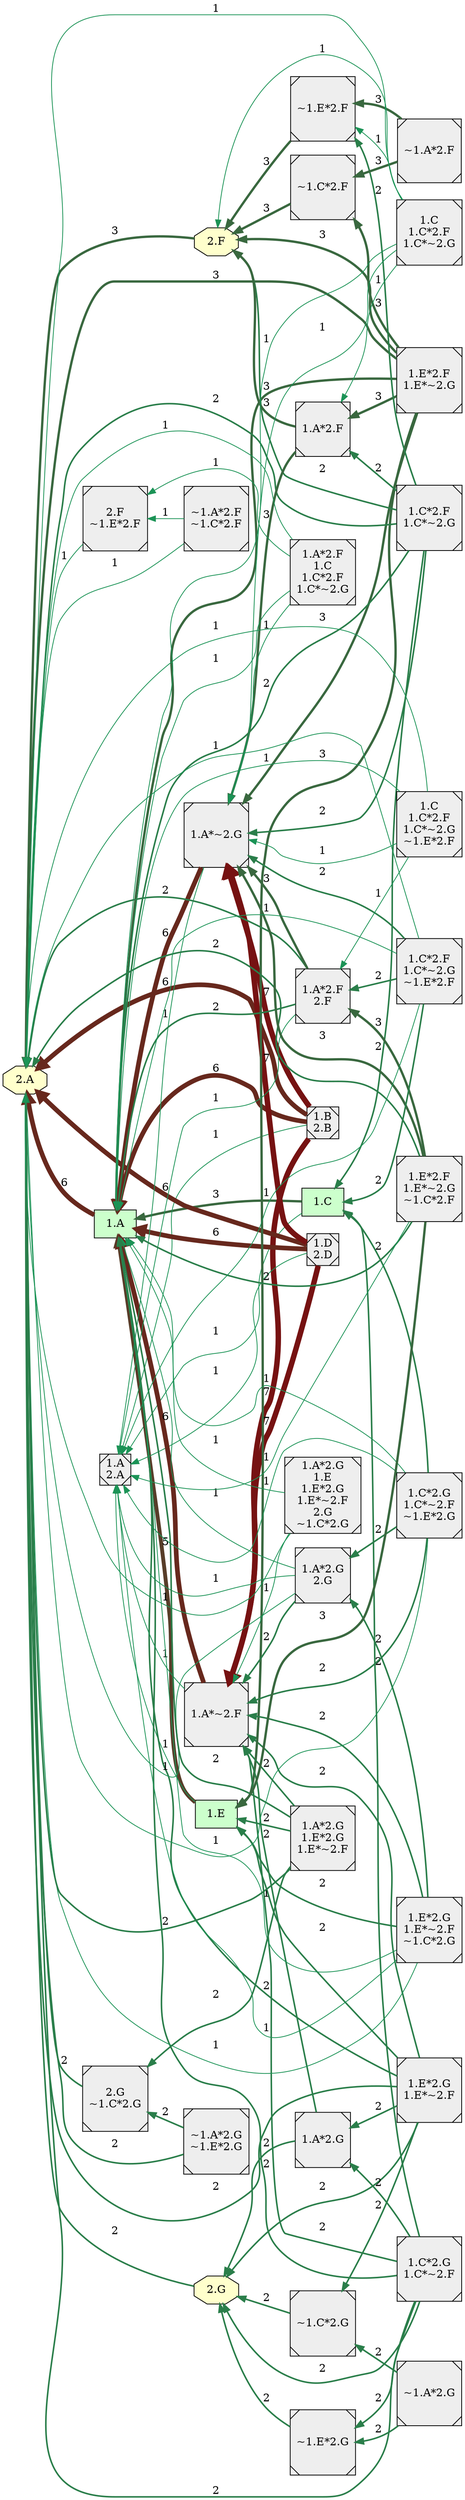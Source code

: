 digraph {

rankdir = RL

  node [shape=box style="filled" fillcolor="#CCFFCC"]
  "1.C"
  "1.A"
  "1.E"
  "1.A"
  "1.A"
  "1.A"
  "1.A"
  "1.E"
  "1.E"
  "1.C"
  "1.C"
  "1.A"
  "1.A"
  "1.A"
  "1.A"
  "1.A"
  "1.A"
  node [shape=octagon style="filled" fillcolor="#FFFFCC"]
  "2.F"
  "2.A"
  "2.G"
  "2.A"
  "2.G"
  "2.G"
  "2.F"
  "2.F"
  "2.G"
  "2.F"
  "2.A"
  "2.A"
  "2.A"
  "2.A"
  "2.G"
  "2.A"
  "2.F"
  "2.A"
  "2.G"
  "2.A"
  "2.F"
  node [shape=Msquare style="filled" fillcolor="#EEEEEE"]
  "1.B\n2.B"
  "1.D\n2.D"
  "1.D\n2.D"
  "1.E*2.G\n1.E*~2.F"
  "1.E*2.F\n1.E*~2.G"
  "1.B\n2.B"
  "1.C*2.F\n1.C*~2.G"
  "1.C*2.G\n1.C*~2.F"
  "~1.E*2.G"
  "~1.C*2.G"
  "~1.E*2.F"
  "~1.C*2.F"
  "1.A*2.G"
  "1.A*2.G"
  "1.A*~2.F"
  "~1.A*2.G"
  "~1.C*2.G"
  "~1.A*2.G"
  "~1.E*2.G"
  "1.A*2.F"
  "1.A*2.F"
  "1.A*~2.G"
  "~1.A*2.F"
  "~1.C*2.F"
  "~1.A*2.F"
  "~1.E*2.F"
  "1.A*~2.G"
  "1.A*~2.F"
  "1.B\n2.B"
  "1.A*~2.G"
  "1.B\n2.B"
  "1.A*~2.F"
  "1.D\n2.D"
  "1.A*~2.G"
  "1.D\n2.D"
  "1.A*~2.F"
  "1.E*2.G\n1.E*~2.F"
  "~1.C*2.G"
  "1.E*2.G\n1.E*~2.F"
  "1.E*2.G\n1.E*~2.F"
  "1.A*2.G"
  "1.E*2.F\n1.E*~2.G"
  "~1.C*2.F"
  "1.E*2.F\n1.E*~2.G"
  "1.E*2.F\n1.E*~2.G"
  "1.A*2.F"
  "1.C*2.G\n1.C*~2.F"
  "1.C*2.G\n1.C*~2.F"
  "1.A*2.G"
  "1.C*2.G\n1.C*~2.F"
  "~1.E*2.G"
  "1.C*2.F\n1.C*~2.G"
  "1.C*2.F\n1.C*~2.G"
  "1.A*2.F"
  "1.C*2.F\n1.C*~2.G"
  "~1.E*2.F"
  "1.B\n2.B"
  "1.B\n2.B"
  "1.D\n2.D"
  "1.D\n2.D"
  "1.E*2.G\n1.E*~2.F"
  "1.E*2.G\n1.E*~2.F"
  "1.E*2.G\n1.E*~2.F"
  "1.E*2.G\n1.E*~2.F"
  "1.A*~2.F"
  "1.E*2.F\n1.E*~2.G"
  "1.E*2.F\n1.E*~2.G"
  "1.E*2.F\n1.E*~2.G"
  "1.E*2.F\n1.E*~2.G"
  "1.A*~2.G"
  "1.C*2.G\n1.C*~2.F"
  "1.C*2.G\n1.C*~2.F"
  "1.C*2.G\n1.C*~2.F"
  "1.C*2.G\n1.C*~2.F"
  "1.A*~2.F"
  "1.C*2.F\n1.C*~2.G"
  "1.C*2.F\n1.C*~2.G"
  "1.C*2.F\n1.C*~2.G"
  "1.C*2.F\n1.C*~2.G"
  "1.A*~2.G"
  node [shape=box style="filled" fillcolor="#CCFFCC"]
  "1.C"
  "1.A"
  "1.E"
  "1.A"
  "1.A"
  "1.A"
  "1.A"
  "1.E"
  "1.E"
  "1.C"
  "1.C"
  "1.A"
  "1.A"
  "1.A"
  "1.A"
  "1.A"
  "1.A"
  "1.A"
  node [shape=octagon style="filled" fillcolor="#FFFFCC"]
  "2.F"
  "2.A"
  "2.F"
  "2.F"
  "2.F"
  "2.A"
  "2.A"
  "2.A"
  "2.A"
  "2.A"
  "2.A"
  "2.F"
  "2.A"
  "2.A"
  "2.F"
  node [shape=Msquare style="filled" fillcolor="#EEEEEE"]
  "1.A*2.G\n2.G"
  "1.B\n2.B"
  "1.A*2.G\n2.G"
  "1.D\n2.D"
  "1.D\n2.D"
  "1.E*2.G\n1.E*~2.F\n~1.C*2.G"
  "1.E*2.F\n1.E*~2.G"
  "1.B\n2.B"
  "1.C*2.G\n1.C*~2.F\n~1.E*2.G"
  "1.C*2.F\n1.C*~2.G"
  "1.C*2.G\n1.C*~2.F\n~1.E*2.G"
  "~1.E*2.F"
  "~1.C*2.F"
  "1.A*2.F"
  "1.A*2.F"
  "1.A*~2.G"
  "~1.A*2.F"
  "~1.C*2.F"
  "~1.A*2.F"
  "~1.E*2.F"
  "1.A*~2.G"
  "1.A*~2.F"
  "1.A*2.G\n2.G"
  "1.A*~2.F"
  "1.E*2.G\n1.E*~2.F\n~1.C*2.G"
  "1.E*2.G\n1.E*~2.F\n~1.C*2.G"
  "1.A*2.G\n2.G"
  "1.B\n2.B"
  "1.A*~2.G"
  "1.B\n2.B"
  "1.A*~2.F"
  "1.D\n2.D"
  "1.A*~2.G"
  "1.D\n2.D"
  "1.A*~2.F"
  "1.E*2.F\n1.E*~2.G"
  "~1.C*2.F"
  "1.E*2.F\n1.E*~2.G"
  "1.E*2.F\n1.E*~2.G"
  "1.A*2.F"
  "1.C*2.G\n1.C*~2.F\n~1.E*2.G"
  "1.C*2.G\n1.C*~2.F\n~1.E*2.G"
  "1.A*2.G\n2.G"
  "1.C*2.F\n1.C*~2.G"
  "1.C*2.F\n1.C*~2.G"
  "1.A*2.F"
  "1.C*2.F\n1.C*~2.G"
  "~1.E*2.F"
  "1.A*2.G\n2.G"
  "1.A*2.G\n2.G"
  "1.E*2.G\n1.E*~2.F\n~1.C*2.G"
  "1.E*2.G\n1.E*~2.F\n~1.C*2.G"
  "1.E*2.G\n1.E*~2.F\n~1.C*2.G"
  "1.A*~2.F"
  "1.B\n2.B"
  "1.B\n2.B"
  "1.D\n2.D"
  "1.D\n2.D"
  "1.E*2.F\n1.E*~2.G"
  "1.E*2.F\n1.E*~2.G"
  "1.E*2.F\n1.E*~2.G"
  "1.E*2.F\n1.E*~2.G"
  "1.A*~2.G"
  "1.C*2.G\n1.C*~2.F\n~1.E*2.G"
  "1.C*2.G\n1.C*~2.F\n~1.E*2.G"
  "1.C*2.G\n1.C*~2.F\n~1.E*2.G"
  "1.A*~2.F"
  "1.C*2.F\n1.C*~2.G"
  "1.C*2.F\n1.C*~2.G"
  "1.C*2.F\n1.C*~2.G"
  "1.C*2.F\n1.C*~2.G"
  "1.A*~2.G"
  node [shape=box style="filled" fillcolor="#CCFFCC"]
  "1.E"
  "1.A"
  "1.A"
  "1.A"
  "1.A"
  "1.E"
  "1.E"
  "1.A"
  "1.A"
  "1.A"
  "1.A"
  "1.A"
  node [shape=octagon style="filled" fillcolor="#FFFFCC"]
  "2.F"
  "2.A"
  "2.F"
  "2.F"
  "2.F"
  "2.A"
  "2.A"
  "2.A"
  "2.A"
  "2.A"
  "2.A"
  "2.A"
  "2.F"
  "2.A"
  "2.F"
  node [shape=Msquare style="filled" fillcolor="#EEEEEE"]
  "1.B\n2.B"
  "2.G\n~1.C*2.G"
  "1.D\n2.D"
  "1.D\n2.D"
  "1.A*2.G\n1.E*2.G\n1.E*~2.F"
  "1.E*2.F\n1.E*~2.G"
  "1.B\n2.B"
  "1.C\n1.C*2.F\n1.C*~2.G"
  "~1.A*2.G\n~1.E*2.G"
  "~1.E*2.F"
  "~1.C*2.F"
  "1.A*2.F"
  "1.A*2.F"
  "1.A*~2.G"
  "~1.A*2.F"
  "~1.C*2.F"
  "~1.A*2.F"
  "~1.E*2.F"
  "1.A*~2.G"
  "1.A*~2.F"
  "1.A*2.G\n1.E*2.G\n1.E*~2.F"
  "1.A*2.G\n1.E*2.G\n1.E*~2.F"
  "1.A*~2.F"
  "2.G\n~1.C*2.G"
  "1.A*2.G\n1.E*2.G\n1.E*~2.F"
  "2.G\n~1.C*2.G"
  "1.B\n2.B"
  "1.A*~2.G"
  "1.B\n2.B"
  "1.A*~2.F"
  "~1.A*2.G\n~1.E*2.G"
  "2.G\n~1.C*2.G"
  "1.D\n2.D"
  "1.A*~2.G"
  "1.D\n2.D"
  "1.A*~2.F"
  "1.E*2.F\n1.E*~2.G"
  "~1.C*2.F"
  "1.E*2.F\n1.E*~2.G"
  "1.E*2.F\n1.E*~2.G"
  "1.A*2.F"
  "1.C\n1.C*2.F\n1.C*~2.G"
  "1.A*2.F"
  "1.C\n1.C*2.F\n1.C*~2.G"
  "~1.E*2.F"
  "1.A*2.G\n1.E*2.G\n1.E*~2.F"
  "1.A*2.G\n1.E*2.G\n1.E*~2.F"
  "1.B\n2.B"
  "1.B\n2.B"
  "~1.A*2.G\n~1.E*2.G"
  "1.D\n2.D"
  "1.D\n2.D"
  "1.E*2.F\n1.E*~2.G"
  "1.E*2.F\n1.E*~2.G"
  "1.E*2.F\n1.E*~2.G"
  "1.E*2.F\n1.E*~2.G"
  "1.A*~2.G"
  "1.C\n1.C*2.F\n1.C*~2.G"
  "1.C\n1.C*2.F\n1.C*~2.G"
  "1.C\n1.C*2.F\n1.C*~2.G"
  "1.C\n1.C*2.F\n1.C*~2.G"
  "1.A*~2.G"
  node [shape=box style="filled" fillcolor="#CCFFCC"]
  "1.A"
  "1.A"
  "1.A"
  "1.A"
  "1.A"
  "1.A"
  "1.A"
  node [shape=octagon style="filled" fillcolor="#FFFFCC"]
  "2.A"
  "2.A"
  "2.A"
  "2.A"
  "2.A"
  "2.A"
  "2.A"
  node [shape=Msquare style="filled" fillcolor="#EEEEEE"]
  "1.B\n2.B"
  "2.F\n~1.E*2.F"
  "1.D\n2.D"
  "1.D\n2.D"
  "1.A*2.G\n1.E\n1.E*2.G\n1.E*~2.F\n2.G\n~1.C*2.G"
  "1.B\n2.B"
  "1.A*2.F\n1.C\n1.C*2.F\n1.C*~2.G"
  "~1.A*2.F\n~1.C*2.F"
  "1.A*~2.G"
  "1.A*~2.F"
  "1.A*2.G\n1.E\n1.E*2.G\n1.E*~2.F\n2.G\n~1.C*2.G"
  "1.A*~2.F"
  "2.F\n~1.E*2.F"
  "~1.A*2.F\n~1.C*2.F"
  "2.F\n~1.E*2.F"
  "1.B\n2.B"
  "1.A*~2.G"
  "1.B\n2.B"
  "1.A*~2.F"
  "1.D\n2.D"
  "1.A*~2.G"
  "1.D\n2.D"
  "1.A*~2.F"
  "1.A*2.F\n1.C\n1.C*2.F\n1.C*~2.G"
  "1.A*~2.G"
  "1.A*2.F\n1.C\n1.C*2.F\n1.C*~2.G"
  "2.F\n~1.E*2.F"
  "1.A*2.G\n1.E\n1.E*2.G\n1.E*~2.F\n2.G\n~1.C*2.G"
  "1.A*2.G\n1.E\n1.E*2.G\n1.E*~2.F\n2.G\n~1.C*2.G"
  "~1.A*2.F\n~1.C*2.F"
  "1.B\n2.B"
  "1.B\n2.B"
  "1.D\n2.D"
  "1.D\n2.D"
  "1.A*2.F\n1.C\n1.C*2.F\n1.C*~2.G"
  "1.A*2.F\n1.C\n1.C*2.F\n1.C*~2.G"
  node [shape=box style="filled" fillcolor="#CCFFCC"]
  "1.C"
  "1.A"
  "1.E"
  "1.A"
  "1.A"
  "1.A"
  "1.A"
  "1.E"
  "1.E"
  "1.C"
  "1.C"
  "1.A"
  "1.A"
  "1.A"
  "1.A"
  "1.A"
  "1.A"
  "1.A"
  node [shape=octagon style="filled" fillcolor="#FFFFCC"]
  "2.G"
  "2.A"
  "2.G"
  "2.G"
  "2.G"
  "2.A"
  "2.A"
  "2.A"
  "2.A"
  "2.A"
  "2.A"
  "2.G"
  "2.A"
  "2.G"
  "2.A"
  node [shape=Msquare style="filled" fillcolor="#EEEEEE"]
  "1.A*2.F\n2.F"
  "1.B\n2.B"
  "1.A*2.F\n2.F"
  "1.D\n2.D"
  "1.D\n2.D"
  "1.E*2.G\n1.E*~2.F"
  "1.E*2.F\n1.E*~2.G\n~1.C*2.F"
  "1.B\n2.B"
  "1.C*2.F\n1.C*~2.G\n~1.E*2.F"
  "1.C*2.G\n1.C*~2.F"
  "~1.E*2.G"
  "~1.C*2.G"
  "1.A*2.G"
  "1.A*2.G"
  "1.A*~2.F"
  "~1.A*2.G"
  "~1.C*2.G"
  "~1.A*2.G"
  "~1.E*2.G"
  "1.A*~2.G"
  "1.A*~2.F"
  "1.E*2.F\n1.E*~2.G\n~1.C*2.F"
  "1.A*2.F\n2.F"
  "1.A*~2.G"
  "1.E*2.F\n1.E*~2.G\n~1.C*2.F"
  "1.A*2.F\n2.F"
  "1.B\n2.B"
  "1.A*~2.G"
  "1.B\n2.B"
  "1.A*~2.F"
  "1.D\n2.D"
  "1.A*~2.G"
  "1.D\n2.D"
  "1.A*~2.F"
  "1.E*2.G\n1.E*~2.F"
  "~1.C*2.G"
  "1.E*2.G\n1.E*~2.F"
  "1.E*2.G\n1.E*~2.F"
  "1.A*2.G"
  "1.C*2.G\n1.C*~2.F"
  "1.C*2.G\n1.C*~2.F"
  "1.A*2.G"
  "1.C*2.G\n1.C*~2.F"
  "~1.E*2.G"
  "1.C*2.F\n1.C*~2.G\n~1.E*2.F"
  "1.C*2.F\n1.C*~2.G\n~1.E*2.F"
  "1.A*2.F\n2.F"
  "1.E*2.F\n1.E*~2.G\n~1.C*2.F"
  "1.E*2.F\n1.E*~2.G\n~1.C*2.F"
  "1.A*2.F\n2.F"
  "1.A*2.F\n2.F"
  "1.E*2.F\n1.E*~2.G\n~1.C*2.F"
  "1.A*~2.G"
  "1.B\n2.B"
  "1.B\n2.B"
  "1.D\n2.D"
  "1.D\n2.D"
  "1.E*2.G\n1.E*~2.F"
  "1.E*2.G\n1.E*~2.F"
  "1.E*2.G\n1.E*~2.F"
  "1.E*2.G\n1.E*~2.F"
  "1.A*~2.F"
  "1.C*2.G\n1.C*~2.F"
  "1.C*2.G\n1.C*~2.F"
  "1.C*2.G\n1.C*~2.F"
  "1.C*2.G\n1.C*~2.F"
  "1.A*~2.F"
  "1.C*2.F\n1.C*~2.G\n~1.E*2.F"
  "1.C*2.F\n1.C*~2.G\n~1.E*2.F"
  "1.C*2.F\n1.C*~2.G\n~1.E*2.F"
  "1.A*~2.G"
  node [shape=box style="filled" fillcolor="#CCFFCC"]
  "1.E"
  "1.A"
  "1.A"
  "1.A"
  "1.A"
  "1.E"
  "1.E"
  "1.A"
  "1.A"
  "1.A"
  "1.A"
  "1.A"
  "1.A"
  node [shape=octagon style="filled" fillcolor="#FFFFCC"]
  "2.A"
  "2.A"
  "2.A"
  "2.A"
  "2.A"
  "2.A"
  "2.A"
  "2.A"
  "2.A"
  node [shape=Msquare style="filled" fillcolor="#EEEEEE"]
  "1.B\n2.B"
  "2.G\n~1.C*2.G"
  "1.A*2.F\n2.F"
  "1.D\n2.D"
  "1.D\n2.D"
  "1.A*2.G\n1.E*2.G\n1.E*~2.F"
  "1.E*2.F\n1.E*~2.G\n~1.C*2.F"
  "1.B\n2.B"
  "1.A*2.F\n2.F"
  "1.C\n1.C*2.F\n1.C*~2.G\n~1.E*2.F"
  "~1.A*2.G\n~1.E*2.G"
  "1.A*~2.G"
  "1.A*~2.F"
  "1.A*2.G\n1.E*2.G\n1.E*~2.F"
  "1.A*2.G\n1.E*2.G\n1.E*~2.F"
  "1.A*~2.F"
  "1.E*2.F\n1.E*~2.G\n~1.C*2.F"
  "2.G\n~1.C*2.G"
  "1.A*2.G\n1.E*2.G\n1.E*~2.F"
  "2.G\n~1.C*2.G"
  "1.B\n2.B"
  "1.A*~2.G"
  "1.B\n2.B"
  "1.A*~2.F"
  "~1.A*2.G\n~1.E*2.G"
  "2.G\n~1.C*2.G"
  "1.A*2.F\n2.F"
  "1.A*~2.G"
  "1.E*2.F\n1.E*~2.G\n~1.C*2.F"
  "1.A*2.F\n2.F"
  "1.C\n1.C*2.F\n1.C*~2.G\n~1.E*2.F"
  "1.A*2.F\n2.F"
  "1.D\n2.D"
  "1.A*~2.G"
  "1.D\n2.D"
  "1.A*~2.F"
  "1.A*2.G\n1.E*2.G\n1.E*~2.F"
  "1.A*2.G\n1.E*2.G\n1.E*~2.F"
  "1.E*2.F\n1.E*~2.G\n~1.C*2.F"
  "1.E*2.F\n1.E*~2.G\n~1.C*2.F"
  "1.C\n1.C*2.F\n1.C*~2.G\n~1.E*2.F"
  "1.C\n1.C*2.F\n1.C*~2.G\n~1.E*2.F"
  "1.B\n2.B"
  "1.B\n2.B"
  "~1.A*2.G\n~1.E*2.G"
  "1.A*2.F\n2.F"
  "1.A*2.F\n2.F"
  "1.E*2.F\n1.E*~2.G\n~1.C*2.F"
  "1.A*~2.G"
  "1.C\n1.C*2.F\n1.C*~2.G\n~1.E*2.F"
  "1.A*~2.G"
  "1.D\n2.D"
  "1.D\n2.D"
  node [shape=box style="filled" fillcolor="#CCFFCC"]
  "1.E"
  "1.E"
  "1.C"
  "1.C"
  "1.C"
  "1.E"
  node [shape=octagon style="filled" fillcolor="#FFFFCC"]
  node [shape=Msquare style="filled" fillcolor="#EEEEEE"]
  "1.D\n2.D"
  "1.E*2.G\n1.E*~2.F\n~1.C*2.G"
  "1.E*2.F\n1.E*~2.G\n~1.C*2.F"
  "1.E*2.F\n1.E*~2.G\n~1.C*2.F"
  "1.E*2.G\n1.E*~2.F\n~1.C*2.G"
  "1.C*2.G\n1.C*~2.F\n~1.E*2.G"
  "1.C*2.F\n1.C*~2.G\n~1.E*2.F"
  "1.B\n2.B"
  "1.A\n2.A"
  "1.A*2.G\n2.G"
  "1.A*2.F\n2.F"
  "1.D\n2.D"
  "1.A*2.G\n2.G"
  "1.A*2.F\n2.F"
  "1.A\n2.A"
  "1.B\n2.B"
  "1.C*2.G\n1.C*~2.F\n~1.E*2.G"
  "1.D\n2.D"
  "1.A*~2.G"
  "1.D\n2.D"
  "1.A*~2.F"
  "1.E*2.G\n1.E*~2.F\n~1.C*2.G"
  "1.E*2.F\n1.E*~2.G\n~1.C*2.F"
  "1.C*2.G\n1.C*~2.F\n~1.E*2.G"
  "1.C*2.F\n1.C*~2.G\n~1.E*2.F"
  "1.B\n2.B"
  "1.A*~2.G"
  "1.B\n2.B"
  "1.A*~2.F"
  "1.A\n2.A"
  "1.A\n2.A"
  "1.A*~2.G"
  "1.A\n2.A"
  "1.A*~2.F"
  "1.A\n2.A"
  "1.A*2.G\n2.G"
  "1.A*~2.F"
  "1.E*2.G\n1.E*~2.F\n~1.C*2.G"
  "1.A*2.G\n2.G"
  "1.C*2.G\n1.C*~2.F\n~1.E*2.G"
  "1.A*2.G\n2.G"
  "1.A*2.F\n2.F"
  "1.A*~2.G"
  "1.E*2.F\n1.E*~2.G\n~1.C*2.F"
  "1.A*2.F\n2.F"
  "1.C*2.F\n1.C*~2.G\n~1.E*2.F"
  "1.A*2.F\n2.F"
  "1.D\n2.D"
  "1.A\n2.A"
  "1.E*2.G\n1.E*~2.F\n~1.C*2.G"
  "1.A\n2.A"
  "1.E*2.F\n1.E*~2.G\n~1.C*2.F"
  "1.A\n2.A"
  "1.C*2.G\n1.C*~2.F\n~1.E*2.G"
  "1.A\n2.A"
  "1.C*2.F\n1.C*~2.G\n~1.E*2.F"
  "1.A\n2.A"
  "1.B\n2.B"
  "1.A\n2.A"
  "1.A*2.G\n2.G"
  "1.A\n2.A"
  "1.E*2.G\n1.E*~2.F\n~1.C*2.G"
  "1.A*~2.F"
  "1.C*2.G\n1.C*~2.F\n~1.E*2.G"
  "1.A*~2.F"
  "1.A*2.F\n2.F"
  "1.A\n2.A"
  "1.E*2.F\n1.E*~2.G\n~1.C*2.F"
  "1.A*~2.G"
  "1.C*2.F\n1.C*~2.G\n~1.E*2.F"
  "1.A*~2.G"
  "1.A" -> "2.A" [style=filled,label=6,penwidth=6,color="#67281d"];
  "1.A*2.F" -> "1.A*~2.G" [style=filled,label=3,penwidth=3,color="#39683f"];
  "1.A*2.F" -> "2.F" [style=filled,label=3,penwidth=3,color="#39683f"];
  "1.A*2.F\n1.C\n1.C*2.F\n1.C*~2.G" -> "1.A" [style=filled,label=1,penwidth=1,color="#1b9356"];
  "1.A*2.F\n1.C\n1.C*2.F\n1.C*~2.G" -> "1.A*~2.G" [style=filled,label=1,penwidth=1,color="#1b9356"];
  "1.A*2.F\n1.C\n1.C*2.F\n1.C*~2.G" -> "2.A" [style=filled,label=1,penwidth=1,color="#1b9356"];
  "1.A*2.F\n1.C\n1.C*2.F\n1.C*~2.G" -> "2.F\n~1.E*2.F" [style=filled,label=1,penwidth=1,color="#1b9356"];
  "1.A*2.F\n2.F" -> "1.A" [style=filled,label=2,penwidth=2,color="#2a7e4a"];
  "1.A*2.F\n2.F" -> "1.A*~2.G" [style=filled,label=3,penwidth=3,color="#39683f"];
  "1.A*2.F\n2.F" -> "1.A\n2.A" [style=filled,label=1,penwidth=1,color="#1b9356"];
  "1.A*2.F\n2.F" -> "2.A" [style=filled,label=2,penwidth=2,color="#2a7e4a"];
  "1.A*2.G" -> "1.A*~2.F" [style=filled,label=2,penwidth=2,color="#2a7e4a"];
  "1.A*2.G" -> "2.G" [style=filled,label=2,penwidth=2,color="#2a7e4a"];
  "1.A*2.G\n1.E*2.G\n1.E*~2.F" -> "1.A" [style=filled,label=2,penwidth=2,color="#2a7e4a"];
  "1.A*2.G\n1.E*2.G\n1.E*~2.F" -> "1.A*~2.F" [style=filled,label=2,penwidth=2,color="#2a7e4a"];
  "1.A*2.G\n1.E*2.G\n1.E*~2.F" -> "1.E" [style=filled,label=2,penwidth=2,color="#2a7e4a"];
  "1.A*2.G\n1.E*2.G\n1.E*~2.F" -> "2.A" [style=filled,label=2,penwidth=2,color="#2a7e4a"];
  "1.A*2.G\n1.E*2.G\n1.E*~2.F" -> "2.G\n~1.C*2.G" [style=filled,label=2,penwidth=2,color="#2a7e4a"];
  "1.A*2.G\n1.E\n1.E*2.G\n1.E*~2.F\n2.G\n~1.C*2.G" -> "1.A" [style=filled,label=1,penwidth=1,color="#1b9356"];
  "1.A*2.G\n1.E\n1.E*2.G\n1.E*~2.F\n2.G\n~1.C*2.G" -> "1.A*~2.F" [style=filled,label=1,penwidth=1,color="#1b9356"];
  "1.A*2.G\n1.E\n1.E*2.G\n1.E*~2.F\n2.G\n~1.C*2.G" -> "2.A" [style=filled,label=1,penwidth=1,color="#1b9356"];
  "1.A*2.G\n2.G" -> "1.A" [style=filled,label=1,penwidth=1,color="#1b9356"];
  "1.A*2.G\n2.G" -> "1.A*~2.F" [style=filled,label=2,penwidth=2,color="#2a7e4a"];
  "1.A*2.G\n2.G" -> "1.A\n2.A" [style=filled,label=1,penwidth=1,color="#1b9356"];
  "1.A*2.G\n2.G" -> "2.A" [style=filled,label=1,penwidth=1,color="#1b9356"];
  "1.A*~2.F" -> "1.A" [style=filled,label=6,penwidth=6,color="#67281d"];
  "1.A*~2.F" -> "1.A\n2.A" [style=filled,label=1,penwidth=1,color="#1b9356"];
  "1.A*~2.G" -> "1.A" [style=filled,label=6,penwidth=6,color="#67281d"];
  "1.A*~2.G" -> "1.A\n2.A" [style=filled,label=1,penwidth=1,color="#1b9356"];
  "1.B\n2.B" -> "1.A" [style=filled,label=6,penwidth=6,color="#67281d"];
  "1.B\n2.B" -> "1.A*~2.F" [style=filled,label=7,penwidth=7,color="#761212"];
  "1.B\n2.B" -> "1.A*~2.G" [style=filled,label=7,penwidth=7,color="#761212"];
  "1.B\n2.B" -> "1.A\n2.A" [style=filled,label=1,penwidth=1,color="#1b9356"];
  "1.B\n2.B" -> "2.A" [style=filled,label=6,penwidth=6,color="#67281d"];
  "1.C" -> "1.A" [style=filled,label=3,penwidth=3,color="#39683f"];
  "1.C" -> "1.A\n2.A" [style=filled,label=1,penwidth=1,color="#1b9356"];
  "1.C*2.F\n1.C*~2.G" -> "1.A" [style=filled,label=2,penwidth=2,color="#2a7e4a"];
  "1.C*2.F\n1.C*~2.G" -> "1.A*2.F" [style=filled,label=2,penwidth=2,color="#2a7e4a"];
  "1.C*2.F\n1.C*~2.G" -> "1.A*~2.G" [style=filled,label=2,penwidth=2,color="#2a7e4a"];
  "1.C*2.F\n1.C*~2.G" -> "1.C" [style=filled,label=2,penwidth=2,color="#2a7e4a"];
  "1.C*2.F\n1.C*~2.G" -> "2.A" [style=filled,label=2,penwidth=2,color="#2a7e4a"];
  "1.C*2.F\n1.C*~2.G" -> "2.F" [style=filled,label=2,penwidth=2,color="#2a7e4a"];
  "1.C*2.F\n1.C*~2.G" -> "~1.E*2.F" [style=filled,label=2,penwidth=2,color="#2a7e4a"];
  "1.C*2.F\n1.C*~2.G\n~1.E*2.F" -> "1.A" [style=filled,label=1,penwidth=1,color="#1b9356"];
  "1.C*2.F\n1.C*~2.G\n~1.E*2.F" -> "1.A*2.F\n2.F" [style=filled,label=2,penwidth=2,color="#2a7e4a"];
  "1.C*2.F\n1.C*~2.G\n~1.E*2.F" -> "1.A*~2.G" [style=filled,label=2,penwidth=2,color="#2a7e4a"];
  "1.C*2.F\n1.C*~2.G\n~1.E*2.F" -> "1.A\n2.A" [style=filled,label=1,penwidth=1,color="#1b9356"];
  "1.C*2.F\n1.C*~2.G\n~1.E*2.F" -> "1.C" [style=filled,label=2,penwidth=2,color="#2a7e4a"];
  "1.C*2.F\n1.C*~2.G\n~1.E*2.F" -> "2.A" [style=filled,label=1,penwidth=1,color="#1b9356"];
  "1.C*2.G\n1.C*~2.F" -> "1.A" [style=filled,label=2,penwidth=2,color="#2a7e4a"];
  "1.C*2.G\n1.C*~2.F" -> "1.A*2.G" [style=filled,label=2,penwidth=2,color="#2a7e4a"];
  "1.C*2.G\n1.C*~2.F" -> "1.A*~2.F" [style=filled,label=2,penwidth=2,color="#2a7e4a"];
  "1.C*2.G\n1.C*~2.F" -> "1.C" [style=filled,label=2,penwidth=2,color="#2a7e4a"];
  "1.C*2.G\n1.C*~2.F" -> "2.A" [style=filled,label=2,penwidth=2,color="#2a7e4a"];
  "1.C*2.G\n1.C*~2.F" -> "2.G" [style=filled,label=2,penwidth=2,color="#2a7e4a"];
  "1.C*2.G\n1.C*~2.F" -> "~1.E*2.G" [style=filled,label=2,penwidth=2,color="#2a7e4a"];
  "1.C*2.G\n1.C*~2.F\n~1.E*2.G" -> "1.A" [style=filled,label=1,penwidth=1,color="#1b9356"];
  "1.C*2.G\n1.C*~2.F\n~1.E*2.G" -> "1.A*2.G\n2.G" [style=filled,label=2,penwidth=2,color="#2a7e4a"];
  "1.C*2.G\n1.C*~2.F\n~1.E*2.G" -> "1.A*~2.F" [style=filled,label=2,penwidth=2,color="#2a7e4a"];
  "1.C*2.G\n1.C*~2.F\n~1.E*2.G" -> "1.A\n2.A" [style=filled,label=1,penwidth=1,color="#1b9356"];
  "1.C*2.G\n1.C*~2.F\n~1.E*2.G" -> "1.C" [style=filled,label=2,penwidth=2,color="#2a7e4a"];
  "1.C*2.G\n1.C*~2.F\n~1.E*2.G" -> "2.A" [style=filled,label=1,penwidth=1,color="#1b9356"];
  "1.C\n1.C*2.F\n1.C*~2.G" -> "1.A" [style=filled,label=1,penwidth=1,color="#1b9356"];
  "1.C\n1.C*2.F\n1.C*~2.G" -> "1.A*2.F" [style=filled,label=1,penwidth=1,color="#1b9356"];
  "1.C\n1.C*2.F\n1.C*~2.G" -> "1.A*~2.G" [style=filled,label=1,penwidth=1,color="#1b9356"];
  "1.C\n1.C*2.F\n1.C*~2.G" -> "2.A" [style=filled,label=1,penwidth=1,color="#1b9356"];
  "1.C\n1.C*2.F\n1.C*~2.G" -> "2.F" [style=filled,label=1,penwidth=1,color="#1b9356"];
  "1.C\n1.C*2.F\n1.C*~2.G" -> "~1.E*2.F" [style=filled,label=1,penwidth=1,color="#1b9356"];
  "1.C\n1.C*2.F\n1.C*~2.G\n~1.E*2.F" -> "1.A" [style=filled,label=1,penwidth=1,color="#1b9356"];
  "1.C\n1.C*2.F\n1.C*~2.G\n~1.E*2.F" -> "1.A*2.F\n2.F" [style=filled,label=1,penwidth=1,color="#1b9356"];
  "1.C\n1.C*2.F\n1.C*~2.G\n~1.E*2.F" -> "1.A*~2.G" [style=filled,label=1,penwidth=1,color="#1b9356"];
  "1.C\n1.C*2.F\n1.C*~2.G\n~1.E*2.F" -> "2.A" [style=filled,label=1,penwidth=1,color="#1b9356"];
  "1.D\n2.D" -> "1.A" [style=filled,label=6,penwidth=6,color="#67281d"];
  "1.D\n2.D" -> "1.A*~2.F" [style=filled,label=7,penwidth=7,color="#761212"];
  "1.D\n2.D" -> "1.A*~2.G" [style=filled,label=7,penwidth=7,color="#761212"];
  "1.D\n2.D" -> "1.A\n2.A" [style=filled,label=1,penwidth=1,color="#1b9356"];
  "1.D\n2.D" -> "2.A" [style=filled,label=6,penwidth=6,color="#67281d"];
  "1.E" -> "1.A" [style=filled,label=5,penwidth=5,color="#583d29"];
  "1.E" -> "1.A\n2.A" [style=filled,label=1,penwidth=1,color="#1b9356"];
  "1.E*2.F\n1.E*~2.G" -> "1.A" [style=filled,label=3,penwidth=3,color="#39683f"];
  "1.E*2.F\n1.E*~2.G" -> "1.A*2.F" [style=filled,label=3,penwidth=3,color="#39683f"];
  "1.E*2.F\n1.E*~2.G" -> "1.A*~2.G" [style=filled,label=3,penwidth=3,color="#39683f"];
  "1.E*2.F\n1.E*~2.G" -> "1.E" [style=filled,label=3,penwidth=3,color="#39683f"];
  "1.E*2.F\n1.E*~2.G" -> "2.A" [style=filled,label=3,penwidth=3,color="#39683f"];
  "1.E*2.F\n1.E*~2.G" -> "2.F" [style=filled,label=3,penwidth=3,color="#39683f"];
  "1.E*2.F\n1.E*~2.G" -> "~1.C*2.F" [style=filled,label=3,penwidth=3,color="#39683f"];
  "1.E*2.F\n1.E*~2.G\n~1.C*2.F" -> "1.A" [style=filled,label=2,penwidth=2,color="#2a7e4a"];
  "1.E*2.F\n1.E*~2.G\n~1.C*2.F" -> "1.A*2.F\n2.F" [style=filled,label=3,penwidth=3,color="#39683f"];
  "1.E*2.F\n1.E*~2.G\n~1.C*2.F" -> "1.A*~2.G" [style=filled,label=3,penwidth=3,color="#39683f"];
  "1.E*2.F\n1.E*~2.G\n~1.C*2.F" -> "1.A\n2.A" [style=filled,label=1,penwidth=1,color="#1b9356"];
  "1.E*2.F\n1.E*~2.G\n~1.C*2.F" -> "1.E" [style=filled,label=3,penwidth=3,color="#39683f"];
  "1.E*2.F\n1.E*~2.G\n~1.C*2.F" -> "2.A" [style=filled,label=2,penwidth=2,color="#2a7e4a"];
  "1.E*2.G\n1.E*~2.F" -> "1.A" [style=filled,label=2,penwidth=2,color="#2a7e4a"];
  "1.E*2.G\n1.E*~2.F" -> "1.A*2.G" [style=filled,label=2,penwidth=2,color="#2a7e4a"];
  "1.E*2.G\n1.E*~2.F" -> "1.A*~2.F" [style=filled,label=2,penwidth=2,color="#2a7e4a"];
  "1.E*2.G\n1.E*~2.F" -> "1.E" [style=filled,label=2,penwidth=2,color="#2a7e4a"];
  "1.E*2.G\n1.E*~2.F" -> "2.A" [style=filled,label=2,penwidth=2,color="#2a7e4a"];
  "1.E*2.G\n1.E*~2.F" -> "2.G" [style=filled,label=2,penwidth=2,color="#2a7e4a"];
  "1.E*2.G\n1.E*~2.F" -> "~1.C*2.G" [style=filled,label=2,penwidth=2,color="#2a7e4a"];
  "1.E*2.G\n1.E*~2.F\n~1.C*2.G" -> "1.A" [style=filled,label=1,penwidth=1,color="#1b9356"];
  "1.E*2.G\n1.E*~2.F\n~1.C*2.G" -> "1.A*2.G\n2.G" [style=filled,label=2,penwidth=2,color="#2a7e4a"];
  "1.E*2.G\n1.E*~2.F\n~1.C*2.G" -> "1.A*~2.F" [style=filled,label=2,penwidth=2,color="#2a7e4a"];
  "1.E*2.G\n1.E*~2.F\n~1.C*2.G" -> "1.A\n2.A" [style=filled,label=1,penwidth=1,color="#1b9356"];
  "1.E*2.G\n1.E*~2.F\n~1.C*2.G" -> "1.E" [style=filled,label=2,penwidth=2,color="#2a7e4a"];
  "1.E*2.G\n1.E*~2.F\n~1.C*2.G" -> "2.A" [style=filled,label=1,penwidth=1,color="#1b9356"];
  "2.F" -> "2.A" [style=filled,label=3,penwidth=3,color="#39683f"];
  "2.F\n~1.E*2.F" -> "2.A" [style=filled,label=1,penwidth=1,color="#1b9356"];
  "2.G" -> "2.A" [style=filled,label=2,penwidth=2,color="#2a7e4a"];
  "2.G\n~1.C*2.G" -> "2.A" [style=filled,label=2,penwidth=2,color="#2a7e4a"];
  "~1.A*2.F" -> "~1.C*2.F" [style=filled,label=3,penwidth=3,color="#39683f"];
  "~1.A*2.F" -> "~1.E*2.F" [style=filled,label=3,penwidth=3,color="#39683f"];
  "~1.A*2.F\n~1.C*2.F" -> "2.A" [style=filled,label=1,penwidth=1,color="#1b9356"];
  "~1.A*2.F\n~1.C*2.F" -> "2.F\n~1.E*2.F" [style=filled,label=1,penwidth=1,color="#1b9356"];
  "~1.A*2.G" -> "~1.C*2.G" [style=filled,label=2,penwidth=2,color="#2a7e4a"];
  "~1.A*2.G" -> "~1.E*2.G" [style=filled,label=2,penwidth=2,color="#2a7e4a"];
  "~1.A*2.G\n~1.E*2.G" -> "2.A" [style=filled,label=2,penwidth=2,color="#2a7e4a"];
  "~1.A*2.G\n~1.E*2.G" -> "2.G\n~1.C*2.G" [style=filled,label=2,penwidth=2,color="#2a7e4a"];
  "~1.C*2.F" -> "2.F" [style=filled,label=3,penwidth=3,color="#39683f"];
  "~1.C*2.G" -> "2.G" [style=filled,label=2,penwidth=2,color="#2a7e4a"];
  "~1.E*2.F" -> "2.F" [style=filled,label=3,penwidth=3,color="#39683f"];
  "~1.E*2.G" -> "2.G" [style=filled,label=2,penwidth=2,color="#2a7e4a"];
}
